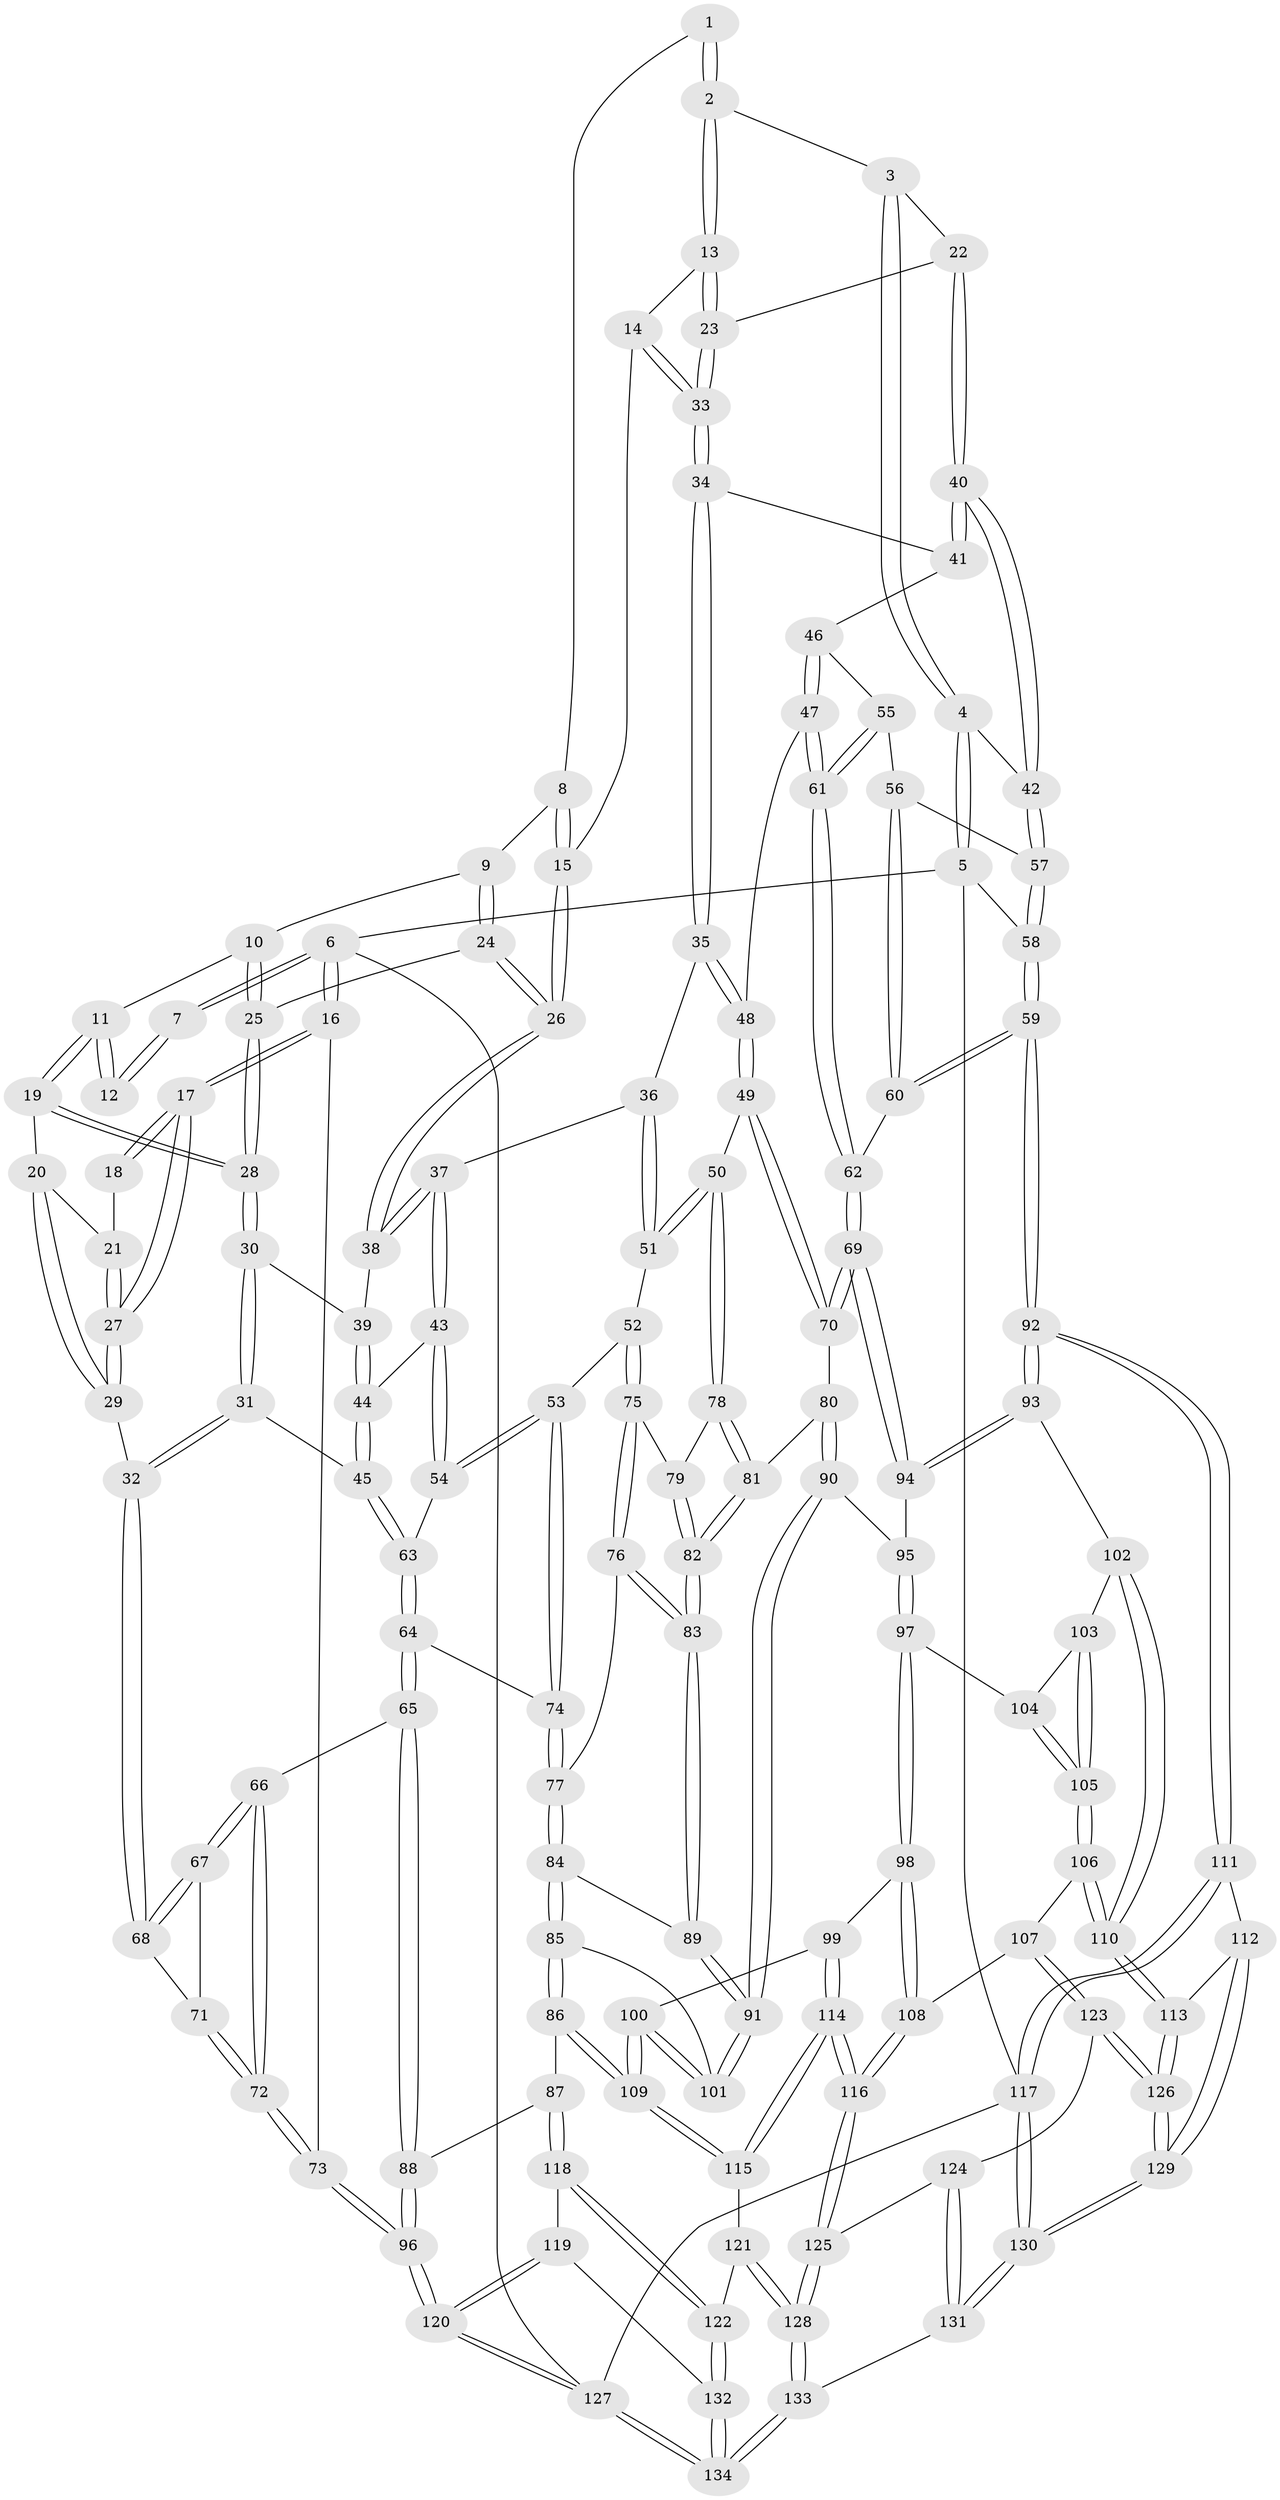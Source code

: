 // coarse degree distribution, {5: 0.3283582089552239, 10: 0.014925373134328358, 3: 0.1044776119402985, 6: 0.11940298507462686, 4: 0.373134328358209, 8: 0.014925373134328358, 7: 0.014925373134328358, 2: 0.029850746268656716}
// Generated by graph-tools (version 1.1) at 2025/21/03/04/25 18:21:33]
// undirected, 134 vertices, 332 edges
graph export_dot {
graph [start="1"]
  node [color=gray90,style=filled];
  1 [pos="+0.3579080880378043+0"];
  2 [pos="+0.601331697035226+0"];
  3 [pos="+0.8202381977729107+0"];
  4 [pos="+1+0"];
  5 [pos="+1+0"];
  6 [pos="+0+0"];
  7 [pos="+0.08324963864000205+0"];
  8 [pos="+0.3408010228577582+0"];
  9 [pos="+0.29071002988071937+0.06278992028526566"];
  10 [pos="+0.19551030608114103+0.06829458863152015"];
  11 [pos="+0.14451590515384707+0.0487009261816694"];
  12 [pos="+0.11549244987446425+0"];
  13 [pos="+0.589632117559217+0"];
  14 [pos="+0.577341357736653+0.06589590887654392"];
  15 [pos="+0.412159635367285+0.12153016853456383"];
  16 [pos="+0+0.24056257623074087"];
  17 [pos="+0+0.24231763048037522"];
  18 [pos="+0.05561536127968696+0.06035355890349026"];
  19 [pos="+0.13336014049221484+0.12083161284579935"];
  20 [pos="+0.1298305151877672+0.12463718690003386"];
  21 [pos="+0.05803550448914509+0.11188211973102562"];
  22 [pos="+0.7971717552294605+0.15371872457163427"];
  23 [pos="+0.7942274326275071+0.15355285042499717"];
  24 [pos="+0.29483640591415855+0.11731690931341551"];
  25 [pos="+0.2445609897601997+0.16153815450953246"];
  26 [pos="+0.3855046231343588+0.16343784040714782"];
  27 [pos="+0+0.25382253532591315"];
  28 [pos="+0.23357220687288172+0.18026113708710617"];
  29 [pos="+0.044460587238562346+0.28796081979022975"];
  30 [pos="+0.23345297348588667+0.23166432175911358"];
  31 [pos="+0.1642128331374074+0.31171001168439766"];
  32 [pos="+0.08637450454837133+0.3131163498424358"];
  33 [pos="+0.6021732657270606+0.14956306197962918"];
  34 [pos="+0.5945179635363532+0.1844749537980843"];
  35 [pos="+0.5523561699731317+0.23166073126536182"];
  36 [pos="+0.5214923119699856+0.24306948622079752"];
  37 [pos="+0.4232820191932103+0.2576118979506448"];
  38 [pos="+0.39150261104855744+0.2174738787455287"];
  39 [pos="+0.2718064538617501+0.2352272740942393"];
  40 [pos="+0.8591842961471768+0.22781088770159885"];
  41 [pos="+0.6749065032287167+0.26286904559327473"];
  42 [pos="+0.8643713945179078+0.23146561099845106"];
  43 [pos="+0.3948857306959364+0.3415410411710319"];
  44 [pos="+0.33382587817228965+0.3241051690411652"];
  45 [pos="+0.18668135817981277+0.3313369370458069"];
  46 [pos="+0.684379586010106+0.3099678826097246"];
  47 [pos="+0.650329754157705+0.37257990101298616"];
  48 [pos="+0.6002932840921646+0.3832651218446711"];
  49 [pos="+0.559995618323057+0.43483465360841295"];
  50 [pos="+0.5115674752895315+0.4359230164797699"];
  51 [pos="+0.503600341524987+0.4326084972169539"];
  52 [pos="+0.43875078279255064+0.4204194664312672"];
  53 [pos="+0.4145081034588682+0.40814544914837514"];
  54 [pos="+0.39846201708682055+0.37650630606553603"];
  55 [pos="+0.7997208704200435+0.3431515473920488"];
  56 [pos="+0.8464325236525585+0.2940458090503757"];
  57 [pos="+0.8727357948740487+0.2507247311755133"];
  58 [pos="+1+0.3847974436584493"];
  59 [pos="+1+0.5898341190691062"];
  60 [pos="+0.9188266254877083+0.5161565175278761"];
  61 [pos="+0.7619730252017142+0.44630379631425277"];
  62 [pos="+0.7703998473717129+0.49902991010237285"];
  63 [pos="+0.23485526942892102+0.4041214786725941"];
  64 [pos="+0.24417560521196308+0.493656565408882"];
  65 [pos="+0.16210144993620262+0.5498760209170446"];
  66 [pos="+0.1295247982429565+0.5299413334362115"];
  67 [pos="+0.11101454442391734+0.48897730777408505"];
  68 [pos="+0.08541718004256477+0.39849459635937623"];
  69 [pos="+0.7039952798310057+0.5676611868072098"];
  70 [pos="+0.6430654403092101+0.544665933273713"];
  71 [pos="+0+0.4902409814171314"];
  72 [pos="+0+0.632312066956036"];
  73 [pos="+0+0.6370280204690548"];
  74 [pos="+0.31566874105361264+0.5156100325885453"];
  75 [pos="+0.4289090932145766+0.535009959610726"];
  76 [pos="+0.40878646840703353+0.5635857720901019"];
  77 [pos="+0.33373714651254555+0.5512665342738541"];
  78 [pos="+0.5032180688181566+0.48870675771353783"];
  79 [pos="+0.48203268545173866+0.5356661272875111"];
  80 [pos="+0.571795421657487+0.5775471853956043"];
  81 [pos="+0.5412605442305805+0.5770439922547694"];
  82 [pos="+0.4930607182724237+0.5916186611755856"];
  83 [pos="+0.46007642737994203+0.627677792030863"];
  84 [pos="+0.3104744526621064+0.6700454349305714"];
  85 [pos="+0.3047028390624054+0.6774671732386772"];
  86 [pos="+0.2634079918867011+0.7234765691964684"];
  87 [pos="+0.20523060401637075+0.7282453483933531"];
  88 [pos="+0.17504529027381258+0.697065962065835"];
  89 [pos="+0.4589784064393967+0.6392080446775669"];
  90 [pos="+0.5521811896941842+0.6625833960009893"];
  91 [pos="+0.4869826713810172+0.6896163254954728"];
  92 [pos="+1+0.6845097879907017"];
  93 [pos="+0.8158539988984234+0.7158345557927893"];
  94 [pos="+0.7054761437321061+0.5820032688026268"];
  95 [pos="+0.639623732603542+0.683901947520413"];
  96 [pos="+0+0.6746043902748314"];
  97 [pos="+0.6390918395452756+0.6904377652185866"];
  98 [pos="+0.5889512418924702+0.7670065073186157"];
  99 [pos="+0.5391823220278219+0.7690336812994875"];
  100 [pos="+0.4856938383600052+0.726683526689084"];
  101 [pos="+0.48555178754397094+0.7232987956226329"];
  102 [pos="+0.8055373220723318+0.7302912466837814"];
  103 [pos="+0.7596409581204572+0.7484025249958841"];
  104 [pos="+0.6756421156430921+0.7302600774948788"];
  105 [pos="+0.680004649118847+0.8221713638999453"];
  106 [pos="+0.6654096645388331+0.8483970603892433"];
  107 [pos="+0.664461779534939+0.8488875670729509"];
  108 [pos="+0.6600719897743116+0.8481382976715595"];
  109 [pos="+0.3767106176256266+0.8106998573734177"];
  110 [pos="+0.7950779137790419+0.8655192232444013"];
  111 [pos="+1+0.7481216461646737"];
  112 [pos="+0.9461275472607715+0.8776400448541892"];
  113 [pos="+0.8126299968322145+0.8894681235622713"];
  114 [pos="+0.5052053161997404+0.9215629533930854"];
  115 [pos="+0.3796021770435557+0.822468472898401"];
  116 [pos="+0.5103653924936529+0.9318452514441626"];
  117 [pos="+1+1"];
  118 [pos="+0.17250801095994087+0.8206895228017241"];
  119 [pos="+0+0.8621551246703415"];
  120 [pos="+0+0.8501014246499718"];
  121 [pos="+0.3398125904018232+0.8911206539327663"];
  122 [pos="+0.2087617441926067+0.9915442989059089"];
  123 [pos="+0.6774702114333612+0.9074319390378054"];
  124 [pos="+0.6479707681005239+0.9425983197988428"];
  125 [pos="+0.5092460811932777+0.97251546346023"];
  126 [pos="+0.7670608519936148+1"];
  127 [pos="+0+1"];
  128 [pos="+0.489590758137966+1"];
  129 [pos="+0.7754977938799741+1"];
  130 [pos="+0.7702944280861855+1"];
  131 [pos="+0.6705950796854445+1"];
  132 [pos="+0.20368330501376078+1"];
  133 [pos="+0.48597915902039895+1"];
  134 [pos="+0.20196990165316397+1"];
  1 -- 2;
  1 -- 2;
  1 -- 8;
  2 -- 3;
  2 -- 13;
  2 -- 13;
  3 -- 4;
  3 -- 4;
  3 -- 22;
  4 -- 5;
  4 -- 5;
  4 -- 42;
  5 -- 6;
  5 -- 58;
  5 -- 117;
  6 -- 7;
  6 -- 7;
  6 -- 16;
  6 -- 16;
  6 -- 127;
  7 -- 12;
  7 -- 12;
  8 -- 9;
  8 -- 15;
  8 -- 15;
  9 -- 10;
  9 -- 24;
  9 -- 24;
  10 -- 11;
  10 -- 25;
  10 -- 25;
  11 -- 12;
  11 -- 12;
  11 -- 19;
  11 -- 19;
  13 -- 14;
  13 -- 23;
  13 -- 23;
  14 -- 15;
  14 -- 33;
  14 -- 33;
  15 -- 26;
  15 -- 26;
  16 -- 17;
  16 -- 17;
  16 -- 73;
  17 -- 18;
  17 -- 18;
  17 -- 27;
  17 -- 27;
  18 -- 21;
  19 -- 20;
  19 -- 28;
  19 -- 28;
  20 -- 21;
  20 -- 29;
  20 -- 29;
  21 -- 27;
  21 -- 27;
  22 -- 23;
  22 -- 40;
  22 -- 40;
  23 -- 33;
  23 -- 33;
  24 -- 25;
  24 -- 26;
  24 -- 26;
  25 -- 28;
  25 -- 28;
  26 -- 38;
  26 -- 38;
  27 -- 29;
  27 -- 29;
  28 -- 30;
  28 -- 30;
  29 -- 32;
  30 -- 31;
  30 -- 31;
  30 -- 39;
  31 -- 32;
  31 -- 32;
  31 -- 45;
  32 -- 68;
  32 -- 68;
  33 -- 34;
  33 -- 34;
  34 -- 35;
  34 -- 35;
  34 -- 41;
  35 -- 36;
  35 -- 48;
  35 -- 48;
  36 -- 37;
  36 -- 51;
  36 -- 51;
  37 -- 38;
  37 -- 38;
  37 -- 43;
  37 -- 43;
  38 -- 39;
  39 -- 44;
  39 -- 44;
  40 -- 41;
  40 -- 41;
  40 -- 42;
  40 -- 42;
  41 -- 46;
  42 -- 57;
  42 -- 57;
  43 -- 44;
  43 -- 54;
  43 -- 54;
  44 -- 45;
  44 -- 45;
  45 -- 63;
  45 -- 63;
  46 -- 47;
  46 -- 47;
  46 -- 55;
  47 -- 48;
  47 -- 61;
  47 -- 61;
  48 -- 49;
  48 -- 49;
  49 -- 50;
  49 -- 70;
  49 -- 70;
  50 -- 51;
  50 -- 51;
  50 -- 78;
  50 -- 78;
  51 -- 52;
  52 -- 53;
  52 -- 75;
  52 -- 75;
  53 -- 54;
  53 -- 54;
  53 -- 74;
  53 -- 74;
  54 -- 63;
  55 -- 56;
  55 -- 61;
  55 -- 61;
  56 -- 57;
  56 -- 60;
  56 -- 60;
  57 -- 58;
  57 -- 58;
  58 -- 59;
  58 -- 59;
  59 -- 60;
  59 -- 60;
  59 -- 92;
  59 -- 92;
  60 -- 62;
  61 -- 62;
  61 -- 62;
  62 -- 69;
  62 -- 69;
  63 -- 64;
  63 -- 64;
  64 -- 65;
  64 -- 65;
  64 -- 74;
  65 -- 66;
  65 -- 88;
  65 -- 88;
  66 -- 67;
  66 -- 67;
  66 -- 72;
  66 -- 72;
  67 -- 68;
  67 -- 68;
  67 -- 71;
  68 -- 71;
  69 -- 70;
  69 -- 70;
  69 -- 94;
  69 -- 94;
  70 -- 80;
  71 -- 72;
  71 -- 72;
  72 -- 73;
  72 -- 73;
  73 -- 96;
  73 -- 96;
  74 -- 77;
  74 -- 77;
  75 -- 76;
  75 -- 76;
  75 -- 79;
  76 -- 77;
  76 -- 83;
  76 -- 83;
  77 -- 84;
  77 -- 84;
  78 -- 79;
  78 -- 81;
  78 -- 81;
  79 -- 82;
  79 -- 82;
  80 -- 81;
  80 -- 90;
  80 -- 90;
  81 -- 82;
  81 -- 82;
  82 -- 83;
  82 -- 83;
  83 -- 89;
  83 -- 89;
  84 -- 85;
  84 -- 85;
  84 -- 89;
  85 -- 86;
  85 -- 86;
  85 -- 101;
  86 -- 87;
  86 -- 109;
  86 -- 109;
  87 -- 88;
  87 -- 118;
  87 -- 118;
  88 -- 96;
  88 -- 96;
  89 -- 91;
  89 -- 91;
  90 -- 91;
  90 -- 91;
  90 -- 95;
  91 -- 101;
  91 -- 101;
  92 -- 93;
  92 -- 93;
  92 -- 111;
  92 -- 111;
  93 -- 94;
  93 -- 94;
  93 -- 102;
  94 -- 95;
  95 -- 97;
  95 -- 97;
  96 -- 120;
  96 -- 120;
  97 -- 98;
  97 -- 98;
  97 -- 104;
  98 -- 99;
  98 -- 108;
  98 -- 108;
  99 -- 100;
  99 -- 114;
  99 -- 114;
  100 -- 101;
  100 -- 101;
  100 -- 109;
  100 -- 109;
  102 -- 103;
  102 -- 110;
  102 -- 110;
  103 -- 104;
  103 -- 105;
  103 -- 105;
  104 -- 105;
  104 -- 105;
  105 -- 106;
  105 -- 106;
  106 -- 107;
  106 -- 110;
  106 -- 110;
  107 -- 108;
  107 -- 123;
  107 -- 123;
  108 -- 116;
  108 -- 116;
  109 -- 115;
  109 -- 115;
  110 -- 113;
  110 -- 113;
  111 -- 112;
  111 -- 117;
  111 -- 117;
  112 -- 113;
  112 -- 129;
  112 -- 129;
  113 -- 126;
  113 -- 126;
  114 -- 115;
  114 -- 115;
  114 -- 116;
  114 -- 116;
  115 -- 121;
  116 -- 125;
  116 -- 125;
  117 -- 130;
  117 -- 130;
  117 -- 127;
  118 -- 119;
  118 -- 122;
  118 -- 122;
  119 -- 120;
  119 -- 120;
  119 -- 132;
  120 -- 127;
  120 -- 127;
  121 -- 122;
  121 -- 128;
  121 -- 128;
  122 -- 132;
  122 -- 132;
  123 -- 124;
  123 -- 126;
  123 -- 126;
  124 -- 125;
  124 -- 131;
  124 -- 131;
  125 -- 128;
  125 -- 128;
  126 -- 129;
  126 -- 129;
  127 -- 134;
  127 -- 134;
  128 -- 133;
  128 -- 133;
  129 -- 130;
  129 -- 130;
  130 -- 131;
  130 -- 131;
  131 -- 133;
  132 -- 134;
  132 -- 134;
  133 -- 134;
  133 -- 134;
}

